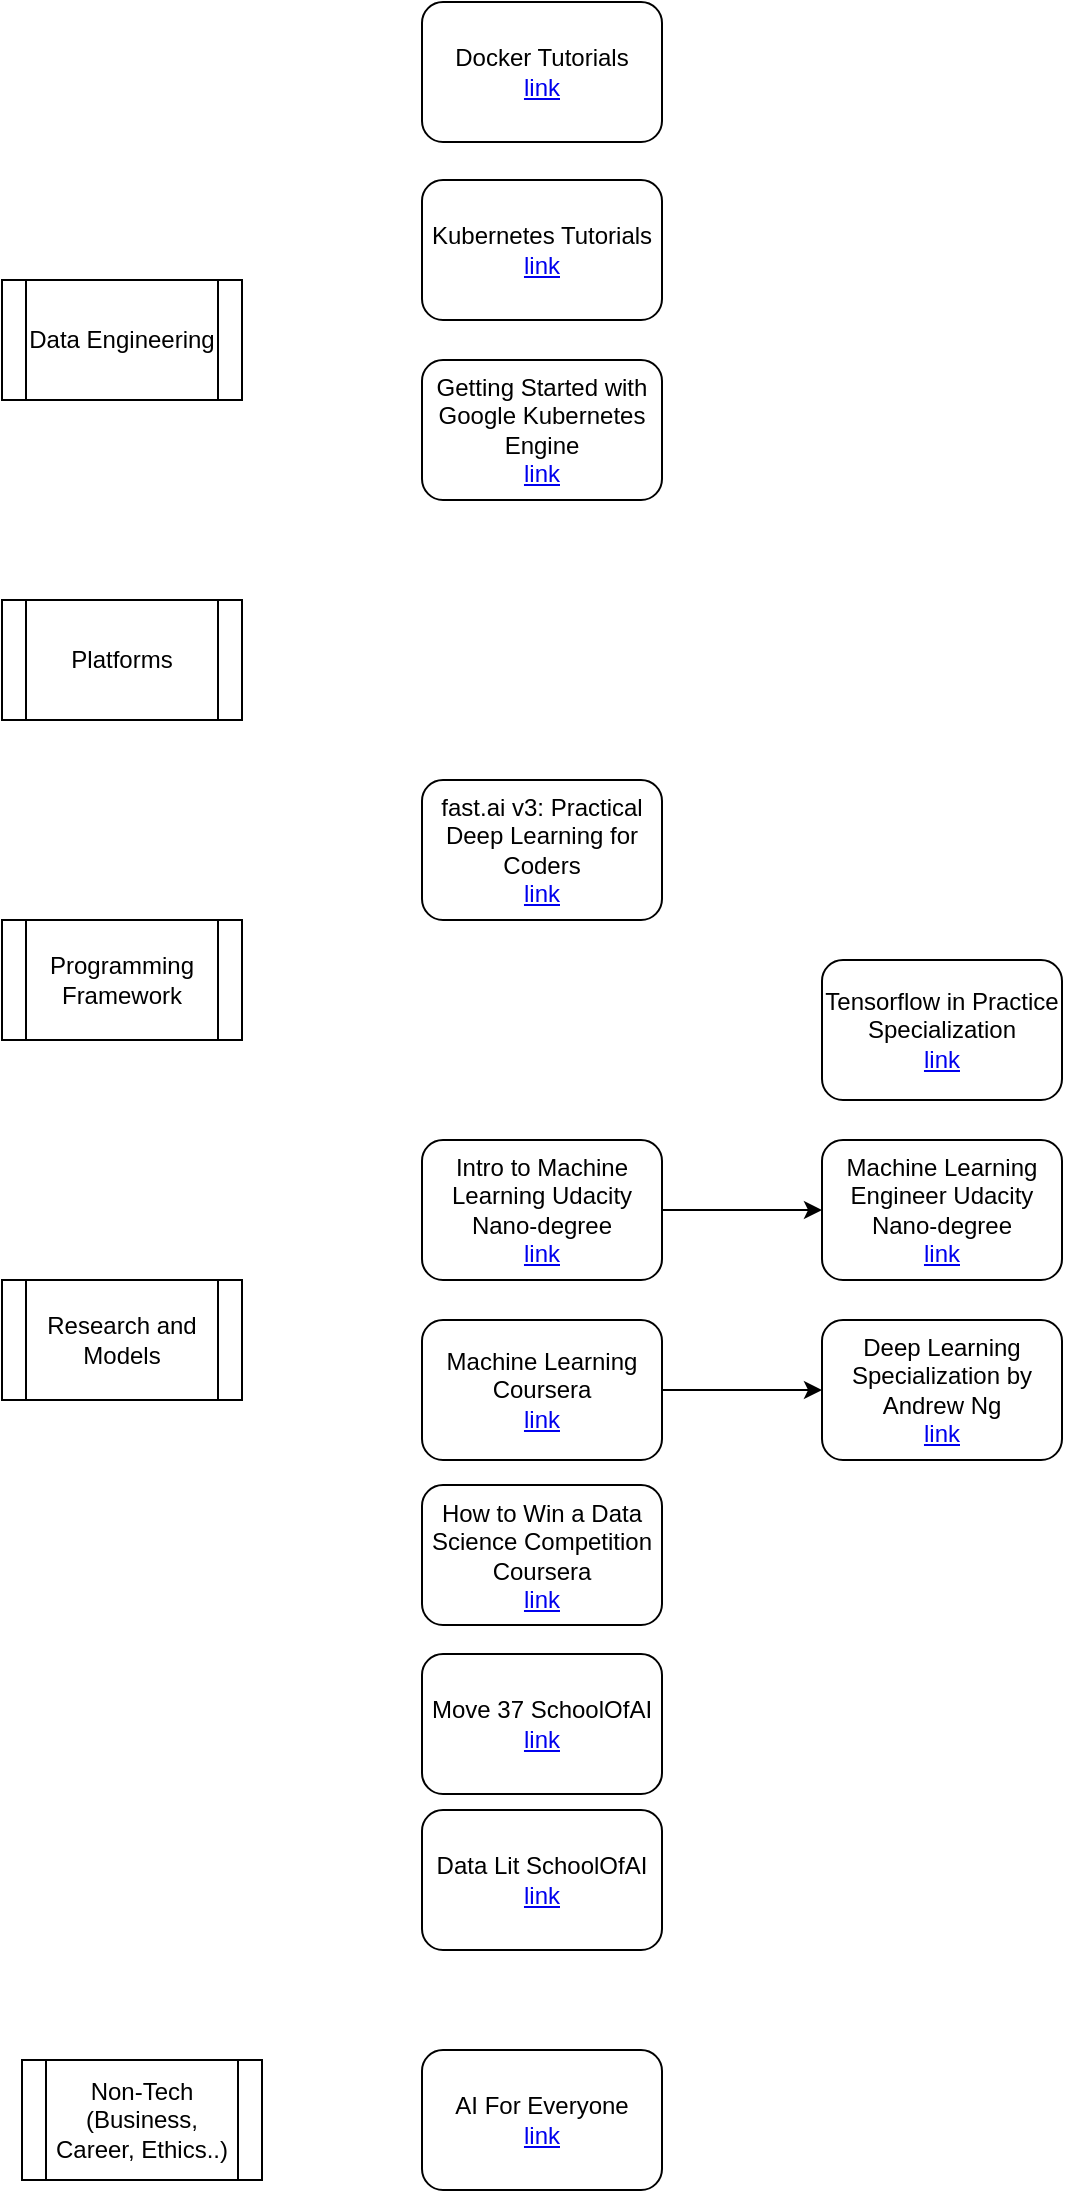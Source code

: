 <mxfile version="10.8.0" type="github"><diagram id="b7zP8VYQ12vH_zyjcR8T" name="Page-1"><mxGraphModel dx="734" dy="578" grid="1" gridSize="10" guides="1" tooltips="1" connect="1" arrows="1" fold="1" page="1" pageScale="1" pageWidth="850" pageHeight="1100" math="0" shadow="0"><root><mxCell id="0"/><mxCell id="1" parent="0"/><mxCell id="AthQVTNy74zwqiZrB0Bz-2" value="Data Engineering" style="shape=process;whiteSpace=wrap;html=1;backgroundOutline=1;" parent="1" vertex="1"><mxGeometry x="110" y="140" width="120" height="60" as="geometry"/></mxCell><mxCell id="AthQVTNy74zwqiZrB0Bz-3" value="Platforms" style="shape=process;whiteSpace=wrap;html=1;backgroundOutline=1;" parent="1" vertex="1"><mxGeometry x="110" y="300" width="120" height="60" as="geometry"/></mxCell><mxCell id="AthQVTNy74zwqiZrB0Bz-5" value="Programming Framework" style="shape=process;whiteSpace=wrap;html=1;backgroundOutline=1;" parent="1" vertex="1"><mxGeometry x="110" y="460" width="120" height="60" as="geometry"/></mxCell><mxCell id="AthQVTNy74zwqiZrB0Bz-6" value="Research and Models" style="shape=process;whiteSpace=wrap;html=1;backgroundOutline=1;" parent="1" vertex="1"><mxGeometry x="110" y="640" width="120" height="60" as="geometry"/></mxCell><mxCell id="9dGZIfJBImlhY9SARStN-3" value="" style="edgeStyle=orthogonalEdgeStyle;rounded=0;orthogonalLoop=1;jettySize=auto;html=1;" edge="1" parent="1" source="9dGZIfJBImlhY9SARStN-1" target="9dGZIfJBImlhY9SARStN-2"><mxGeometry relative="1" as="geometry"/></mxCell><mxCell id="9dGZIfJBImlhY9SARStN-1" value="Machine Learning Coursera&lt;br&gt;&lt;a href=&quot;https://www.coursera.org/learn/machine-learning&quot;&gt;link&lt;/a&gt;&lt;br&gt;" style="rounded=1;whiteSpace=wrap;html=1;" vertex="1" parent="1"><mxGeometry x="320" y="660" width="120" height="70" as="geometry"/></mxCell><mxCell id="9dGZIfJBImlhY9SARStN-2" value="Deep Learning Specialization by Andrew Ng&lt;br&gt;&lt;a href=&quot;https://www.coursera.org/specializations/deep-learning&quot;&gt;link&lt;/a&gt;&lt;br&gt;" style="rounded=1;whiteSpace=wrap;html=1;" vertex="1" parent="1"><mxGeometry x="520" y="660" width="120" height="70" as="geometry"/></mxCell><mxCell id="9dGZIfJBImlhY9SARStN-4" value="Non-Tech (Business, Career, Ethics..)" style="shape=process;whiteSpace=wrap;html=1;backgroundOutline=1;" vertex="1" parent="1"><mxGeometry x="120" y="1030" width="120" height="60" as="geometry"/></mxCell><mxCell id="9dGZIfJBImlhY9SARStN-5" value="AI For Everyone&lt;br&gt;&lt;a href=&quot;https://www.coursera.org/learn/ai-for-everyone&quot;&gt;link&lt;/a&gt;&lt;br&gt;" style="rounded=1;whiteSpace=wrap;html=1;" vertex="1" parent="1"><mxGeometry x="320" y="1025" width="120" height="70" as="geometry"/></mxCell><mxCell id="9dGZIfJBImlhY9SARStN-6" value="Tensorflow in Practice Specialization&lt;br&gt;&lt;a href=&quot;https://www.coursera.org/specializations/tensorflow-in-practice&quot;&gt;link&lt;/a&gt;&lt;br&gt;" style="rounded=1;whiteSpace=wrap;html=1;" vertex="1" parent="1"><mxGeometry x="520" y="480" width="120" height="70" as="geometry"/></mxCell><mxCell id="9dGZIfJBImlhY9SARStN-9" value="fast.ai v3: Practical Deep Learning for Coders&lt;br&gt;&lt;a href=&quot;https://course.fast.ai/&quot;&gt;link&lt;/a&gt;&lt;br&gt;" style="rounded=1;whiteSpace=wrap;html=1;" vertex="1" parent="1"><mxGeometry x="320" y="390" width="120" height="70" as="geometry"/></mxCell><mxCell id="9dGZIfJBImlhY9SARStN-10" value="Move 37 SchoolOfAI&lt;br&gt;&lt;a href=&quot;https://www.theschool.ai/courses/move-37-course/&quot;&gt;link&lt;/a&gt;&lt;br&gt;" style="rounded=1;whiteSpace=wrap;html=1;" vertex="1" parent="1"><mxGeometry x="320" y="827" width="120" height="70" as="geometry"/></mxCell><mxCell id="9dGZIfJBImlhY9SARStN-11" value="Getting Started with Google Kubernetes Engine&lt;br&gt;&lt;a href=&quot;https://www.coursera.org/learn/google-kubernetes-engine&quot;&gt;link&lt;/a&gt;&lt;br&gt;" style="rounded=1;whiteSpace=wrap;html=1;" vertex="1" parent="1"><mxGeometry x="320" y="180" width="120" height="70" as="geometry"/></mxCell><mxCell id="9dGZIfJBImlhY9SARStN-12" value="Kubernetes Tutorials&lt;br&gt;&lt;a href=&quot;https://kubernetes.io/docs/tutorials/&quot;&gt;link&lt;/a&gt;&lt;br&gt;" style="rounded=1;whiteSpace=wrap;html=1;" vertex="1" parent="1"><mxGeometry x="320" y="90" width="120" height="70" as="geometry"/></mxCell><mxCell id="9dGZIfJBImlhY9SARStN-13" value="Docker Tutorials&lt;br&gt;&lt;a href=&quot;https://docs.docker.com/get-started/&quot;&gt;link&lt;/a&gt;&lt;br&gt;" style="rounded=1;whiteSpace=wrap;html=1;" vertex="1" parent="1"><mxGeometry x="320" y="1" width="120" height="70" as="geometry"/></mxCell><mxCell id="9dGZIfJBImlhY9SARStN-14" value="How to Win a Data Science Competition Coursera&lt;br&gt;&lt;a href=&quot;https://www.coursera.org/learn/competitive-data-science&quot;&gt;link&lt;/a&gt;&lt;br&gt;" style="rounded=1;whiteSpace=wrap;html=1;" vertex="1" parent="1"><mxGeometry x="320" y="742.5" width="120" height="70" as="geometry"/></mxCell><mxCell id="9dGZIfJBImlhY9SARStN-19" style="edgeStyle=orthogonalEdgeStyle;rounded=0;orthogonalLoop=1;jettySize=auto;html=1;exitX=1;exitY=0.5;exitDx=0;exitDy=0;entryX=0;entryY=0.5;entryDx=0;entryDy=0;" edge="1" parent="1" source="9dGZIfJBImlhY9SARStN-16" target="9dGZIfJBImlhY9SARStN-18"><mxGeometry relative="1" as="geometry"/></mxCell><mxCell id="9dGZIfJBImlhY9SARStN-16" value="Intro to Machine Learning Udacity Nano-degree&lt;br&gt;&lt;a href=&quot;https://www.udacity.com/course/machine-learning-engineer-nanodegree--nd009t&quot;&gt;link&lt;/a&gt;&lt;br&gt;" style="rounded=1;whiteSpace=wrap;html=1;" vertex="1" parent="1"><mxGeometry x="320" y="570" width="120" height="70" as="geometry"/></mxCell><mxCell id="9dGZIfJBImlhY9SARStN-18" value="Machine Learning Engineer Udacity Nano-degree&lt;br&gt;&lt;a href=&quot;https://www.udacity.com/course/machine-learning-engineer-nanodegree--nd009t&quot;&gt;link&lt;/a&gt;&lt;br&gt;" style="rounded=1;whiteSpace=wrap;html=1;" vertex="1" parent="1"><mxGeometry x="520" y="570" width="120" height="70" as="geometry"/></mxCell><mxCell id="9dGZIfJBImlhY9SARStN-21" value="Data Lit SchoolOfAI&lt;br&gt;&lt;a href=&quot;https://www.theschool.ai/courses/data-lit/&quot;&gt;link&lt;/a&gt;&lt;br&gt;" style="rounded=1;whiteSpace=wrap;html=1;" vertex="1" parent="1"><mxGeometry x="320" y="905" width="120" height="70" as="geometry"/></mxCell></root></mxGraphModel></diagram></mxfile>